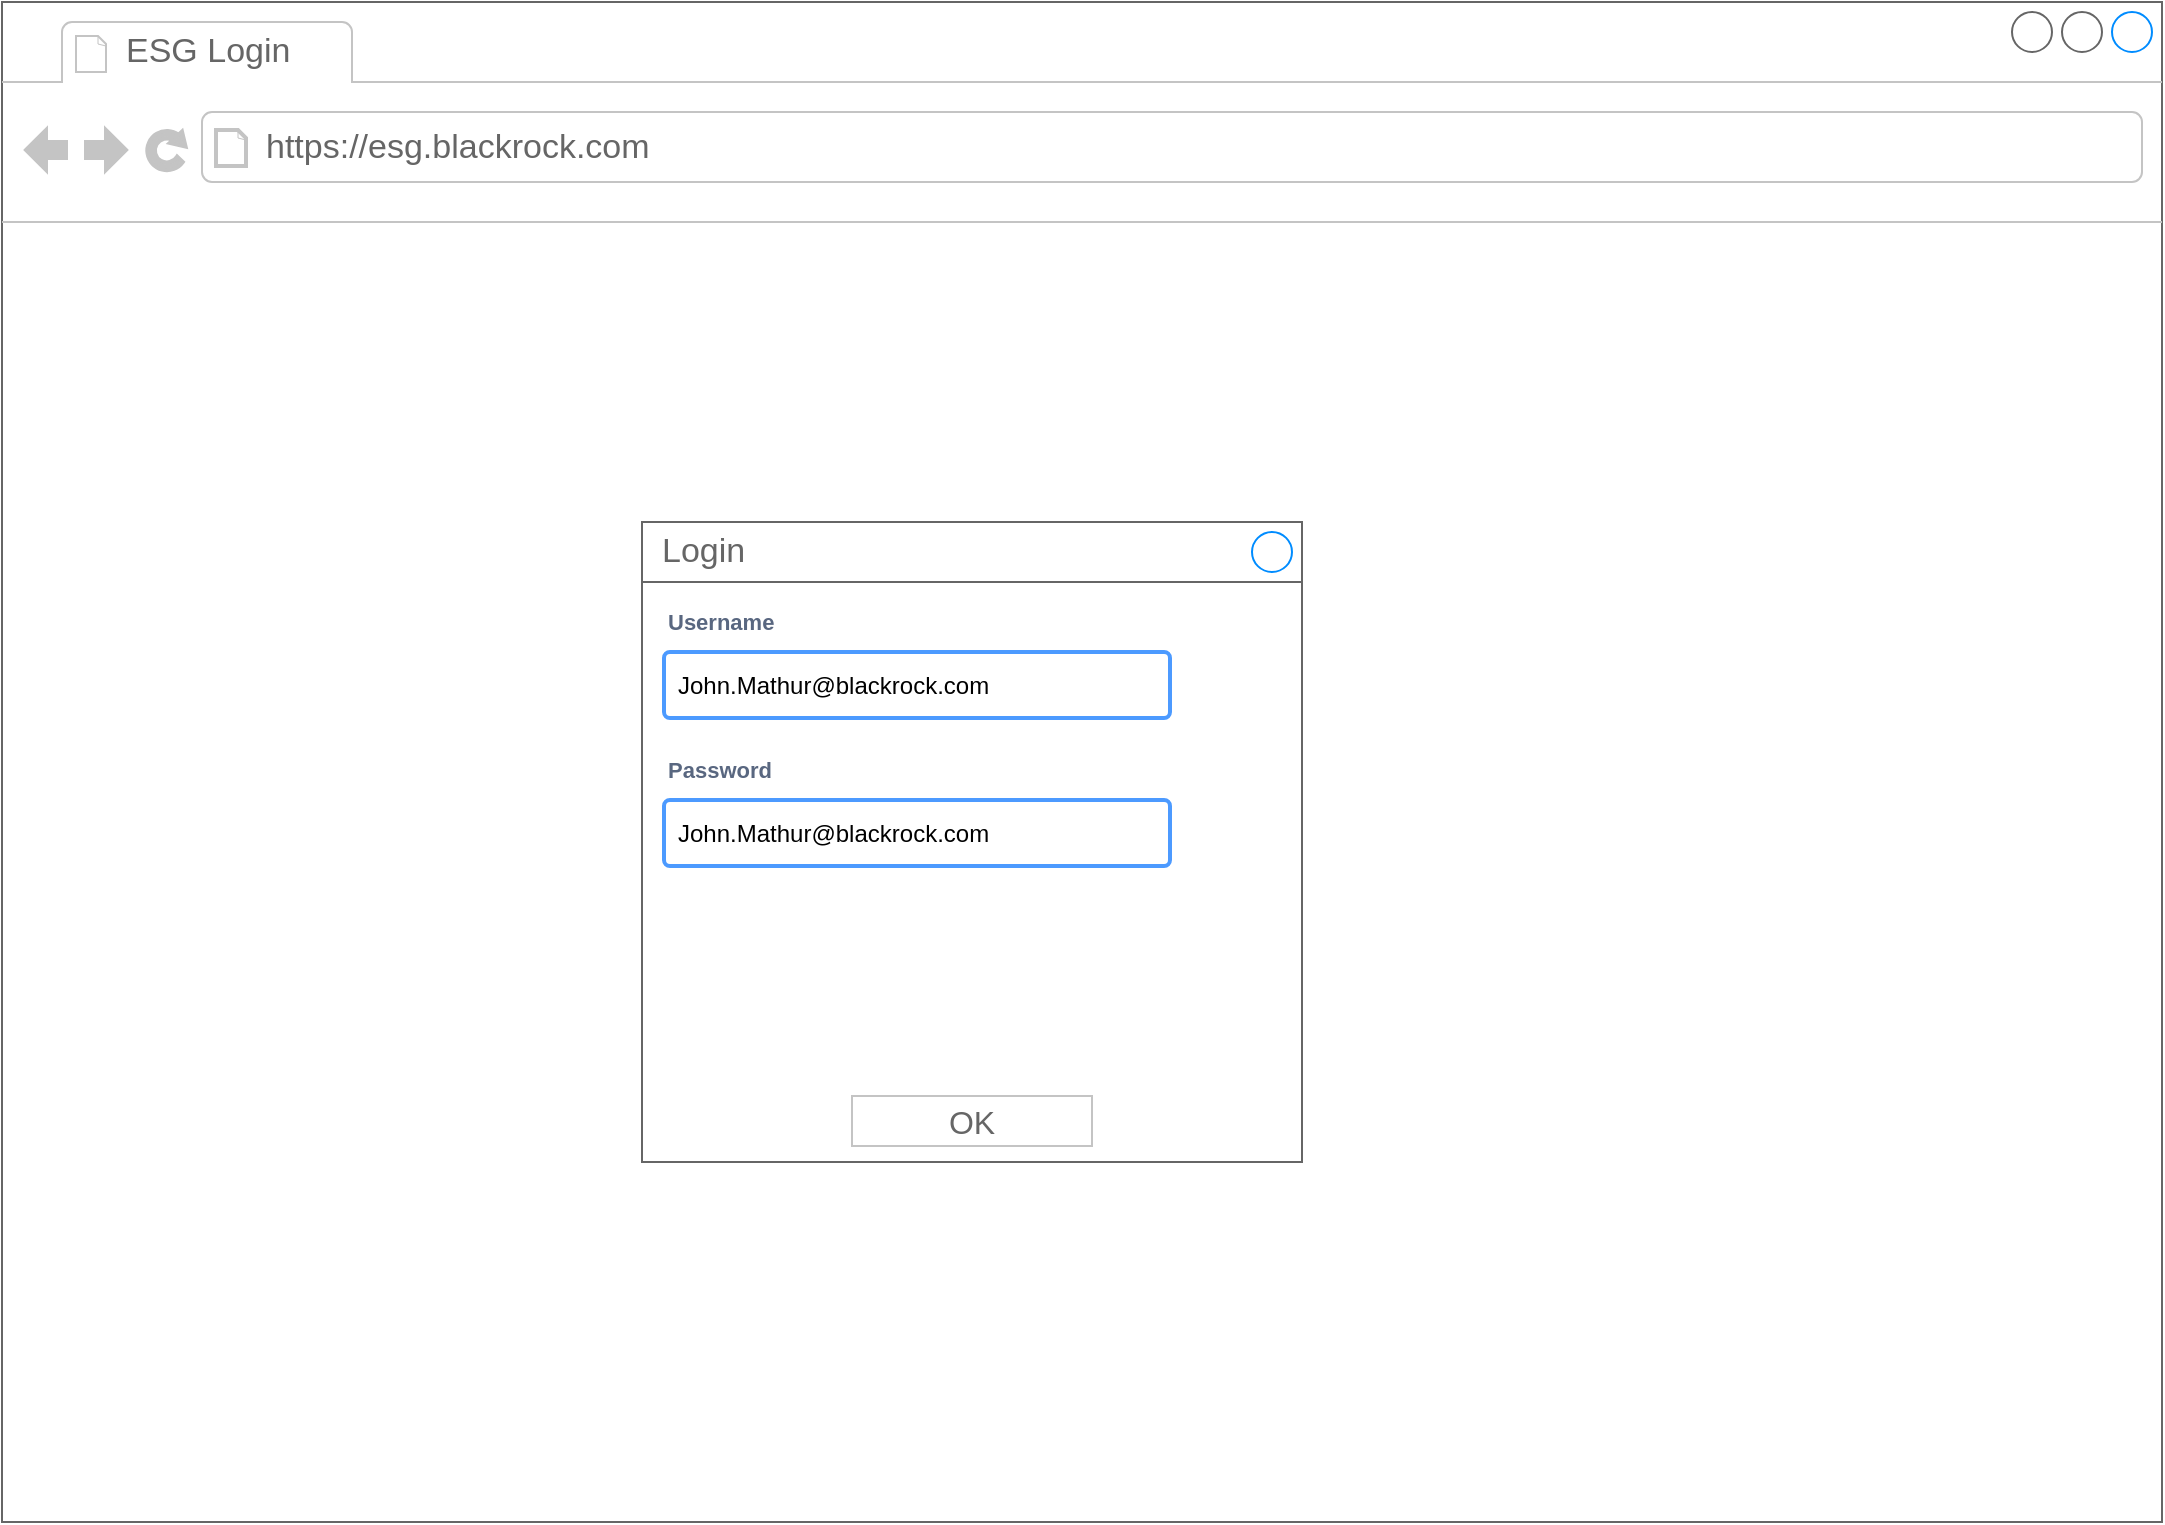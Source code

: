 <mxfile version="21.1.1" type="github" pages="3">
  <diagram name="Login screen" id="PQ9hUMgm1BzBXzmFfFUn">
    <mxGraphModel dx="2954" dy="1142" grid="1" gridSize="10" guides="1" tooltips="1" connect="1" arrows="1" fold="1" page="1" pageScale="1" pageWidth="1169" pageHeight="827" math="0" shadow="0">
      <root>
        <mxCell id="0" />
        <mxCell id="1" parent="0" />
        <mxCell id="dpw1vU6y3iSaXvUkBw6t-1" value="" style="strokeWidth=1;shadow=0;dashed=0;align=center;html=1;shape=mxgraph.mockup.containers.browserWindow;rSize=0;strokeColor=#666666;strokeColor2=#008cff;strokeColor3=#c4c4c4;mainText=,;recursiveResize=0;" parent="1" vertex="1">
          <mxGeometry x="40" y="40" width="1080" height="760" as="geometry" />
        </mxCell>
        <mxCell id="dpw1vU6y3iSaXvUkBw6t-2" value="ESG Login" style="strokeWidth=1;shadow=0;dashed=0;align=center;html=1;shape=mxgraph.mockup.containers.anchor;fontSize=17;fontColor=#666666;align=left;whiteSpace=wrap;" parent="dpw1vU6y3iSaXvUkBw6t-1" vertex="1">
          <mxGeometry x="60" y="12" width="110" height="26" as="geometry" />
        </mxCell>
        <mxCell id="dpw1vU6y3iSaXvUkBw6t-3" value="https://esg.blackrock.com" style="strokeWidth=1;shadow=0;dashed=0;align=center;html=1;shape=mxgraph.mockup.containers.anchor;rSize=0;fontSize=17;fontColor=#666666;align=left;" parent="dpw1vU6y3iSaXvUkBw6t-1" vertex="1">
          <mxGeometry x="130" y="60" width="250" height="26" as="geometry" />
        </mxCell>
        <mxCell id="dpw1vU6y3iSaXvUkBw6t-4" value="&lt;br&gt;" style="strokeWidth=1;shadow=0;dashed=0;align=center;html=1;shape=mxgraph.mockup.containers.rrect;rSize=0;strokeColor=#666666;fontColor=#666666;fontSize=17;verticalAlign=top;whiteSpace=wrap;fillColor=#ffffff;spacingTop=32;" parent="dpw1vU6y3iSaXvUkBw6t-1" vertex="1">
          <mxGeometry x="320" y="260" width="330" height="320" as="geometry" />
        </mxCell>
        <mxCell id="dpw1vU6y3iSaXvUkBw6t-5" value="Login" style="strokeWidth=1;shadow=0;dashed=0;align=center;html=1;shape=mxgraph.mockup.containers.rrect;rSize=0;fontSize=17;fontColor=#666666;strokeColor=#666666;align=left;spacingLeft=8;fillColor=#ffffff;resizeWidth=1;whiteSpace=wrap;" parent="dpw1vU6y3iSaXvUkBw6t-4" vertex="1">
          <mxGeometry width="330" height="30" relative="1" as="geometry" />
        </mxCell>
        <mxCell id="dpw1vU6y3iSaXvUkBw6t-6" value="" style="shape=ellipse;strokeColor=#008cff;resizable=0;fillColor=none;html=1;" parent="dpw1vU6y3iSaXvUkBw6t-5" vertex="1">
          <mxGeometry x="1" y="0.5" width="20" height="20" relative="1" as="geometry">
            <mxPoint x="-25" y="-10" as="offset" />
          </mxGeometry>
        </mxCell>
        <mxCell id="dpw1vU6y3iSaXvUkBw6t-7" value="OK" style="strokeWidth=1;shadow=0;dashed=0;align=center;html=1;shape=mxgraph.mockup.containers.rrect;rSize=0;fontSize=16;fontColor=#666666;strokeColor=#c4c4c4;resizable=0;whiteSpace=wrap;fillColor=#ffffff;" parent="dpw1vU6y3iSaXvUkBw6t-4" vertex="1">
          <mxGeometry x="0.5" y="1" width="120" height="25" relative="1" as="geometry">
            <mxPoint x="-60" y="-33" as="offset" />
          </mxGeometry>
        </mxCell>
        <mxCell id="dpw1vU6y3iSaXvUkBw6t-8" value="Username" style="fillColor=none;strokeColor=none;html=1;fontSize=11;fontStyle=0;align=left;fontColor=#596780;fontStyle=1;fontSize=11" parent="dpw1vU6y3iSaXvUkBw6t-4" vertex="1">
          <mxGeometry x="11.0" y="40" width="264" height="20" as="geometry" />
        </mxCell>
        <mxCell id="dpw1vU6y3iSaXvUkBw6t-9" value="John.Mathur@blackrock.com" style="rounded=1;arcSize=9;align=left;spacingLeft=5;strokeColor=#4C9AFF;html=1;strokeWidth=2;fontSize=12" parent="dpw1vU6y3iSaXvUkBw6t-4" vertex="1">
          <mxGeometry x="11.0" y="65" width="253.0" height="33" as="geometry" />
        </mxCell>
        <mxCell id="dpw1vU6y3iSaXvUkBw6t-10" value="Password" style="fillColor=none;strokeColor=none;html=1;fontSize=11;fontStyle=0;align=left;fontColor=#596780;fontStyle=1;fontSize=11" parent="dpw1vU6y3iSaXvUkBw6t-4" vertex="1">
          <mxGeometry x="11" y="114" width="264" height="20" as="geometry" />
        </mxCell>
        <mxCell id="dpw1vU6y3iSaXvUkBw6t-11" value="John.Mathur@blackrock.com" style="rounded=1;arcSize=9;align=left;spacingLeft=5;strokeColor=#4C9AFF;html=1;strokeWidth=2;fontSize=12" parent="dpw1vU6y3iSaXvUkBw6t-4" vertex="1">
          <mxGeometry x="11" y="139" width="253.0" height="33" as="geometry" />
        </mxCell>
      </root>
    </mxGraphModel>
  </diagram>
  <diagram name="Dashboard" id="V08ZWKeVfE582BiFhs5g">
    <mxGraphModel dx="2954" dy="1142" grid="1" gridSize="10" guides="1" tooltips="1" connect="1" arrows="1" fold="1" page="1" pageScale="1" pageWidth="1169" pageHeight="827" math="0" shadow="0">
      <root>
        <mxCell id="yj8lW3kDQJGbcuNKilh--0" />
        <mxCell id="yj8lW3kDQJGbcuNKilh--1" parent="yj8lW3kDQJGbcuNKilh--0" />
        <mxCell id="yj8lW3kDQJGbcuNKilh--2" value="" style="strokeWidth=1;shadow=0;dashed=0;align=center;html=1;shape=mxgraph.mockup.containers.browserWindow;rSize=0;strokeColor=#666666;strokeColor2=#008cff;strokeColor3=#c4c4c4;mainText=,;recursiveResize=0;" vertex="1" parent="yj8lW3kDQJGbcuNKilh--1">
          <mxGeometry x="40" y="40" width="1080" height="760" as="geometry" />
        </mxCell>
        <mxCell id="yj8lW3kDQJGbcuNKilh--3" value="ESG Home" style="strokeWidth=1;shadow=0;dashed=0;align=center;html=1;shape=mxgraph.mockup.containers.anchor;fontSize=17;fontColor=#666666;align=left;whiteSpace=wrap;" vertex="1" parent="yj8lW3kDQJGbcuNKilh--2">
          <mxGeometry x="60" y="12" width="110" height="26" as="geometry" />
        </mxCell>
        <mxCell id="yj8lW3kDQJGbcuNKilh--4" value="https://esg.blackrock.com" style="strokeWidth=1;shadow=0;dashed=0;align=center;html=1;shape=mxgraph.mockup.containers.anchor;rSize=0;fontSize=17;fontColor=#666666;align=left;" vertex="1" parent="yj8lW3kDQJGbcuNKilh--2">
          <mxGeometry x="130" y="60" width="250" height="26" as="geometry" />
        </mxCell>
        <mxCell id="QCYVodfQcpXqn6MMjY9N-0" value="Agree as a group" style="text;html=1;strokeColor=none;fillColor=none;align=center;verticalAlign=middle;whiteSpace=wrap;rounded=0;" vertex="1" parent="yj8lW3kDQJGbcuNKilh--2">
          <mxGeometry x="350" y="390" width="290" height="30" as="geometry" />
        </mxCell>
      </root>
    </mxGraphModel>
  </diagram>
  <diagram name="Menu" id="KvhUYqku5QClQuc7IRS3">
    <mxGraphModel dx="2954" dy="1142" grid="1" gridSize="10" guides="1" tooltips="1" connect="1" arrows="1" fold="1" page="1" pageScale="1" pageWidth="1169" pageHeight="827" math="0" shadow="0">
      <root>
        <mxCell id="KoL1Sp_HHsVUyiOFeiZ0-0" />
        <mxCell id="KoL1Sp_HHsVUyiOFeiZ0-1" parent="KoL1Sp_HHsVUyiOFeiZ0-0" />
        <mxCell id="KoL1Sp_HHsVUyiOFeiZ0-2" value="" style="strokeWidth=1;shadow=0;dashed=0;align=center;html=1;shape=mxgraph.mockup.containers.browserWindow;rSize=0;strokeColor=#666666;strokeColor2=#008cff;strokeColor3=#c4c4c4;mainText=,;recursiveResize=0;" vertex="1" parent="KoL1Sp_HHsVUyiOFeiZ0-1">
          <mxGeometry x="40" y="40" width="1080" height="760" as="geometry" />
        </mxCell>
        <mxCell id="KoL1Sp_HHsVUyiOFeiZ0-3" value="ESG Home" style="strokeWidth=1;shadow=0;dashed=0;align=center;html=1;shape=mxgraph.mockup.containers.anchor;fontSize=17;fontColor=#666666;align=left;whiteSpace=wrap;" vertex="1" parent="KoL1Sp_HHsVUyiOFeiZ0-2">
          <mxGeometry x="60" y="12" width="110" height="26" as="geometry" />
        </mxCell>
        <mxCell id="KoL1Sp_HHsVUyiOFeiZ0-4" value="https://esg.blackrock.com" style="strokeWidth=1;shadow=0;dashed=0;align=center;html=1;shape=mxgraph.mockup.containers.anchor;rSize=0;fontSize=17;fontColor=#666666;align=left;" vertex="1" parent="KoL1Sp_HHsVUyiOFeiZ0-2">
          <mxGeometry x="130" y="60" width="250" height="26" as="geometry" />
        </mxCell>
      </root>
    </mxGraphModel>
  </diagram>
</mxfile>
